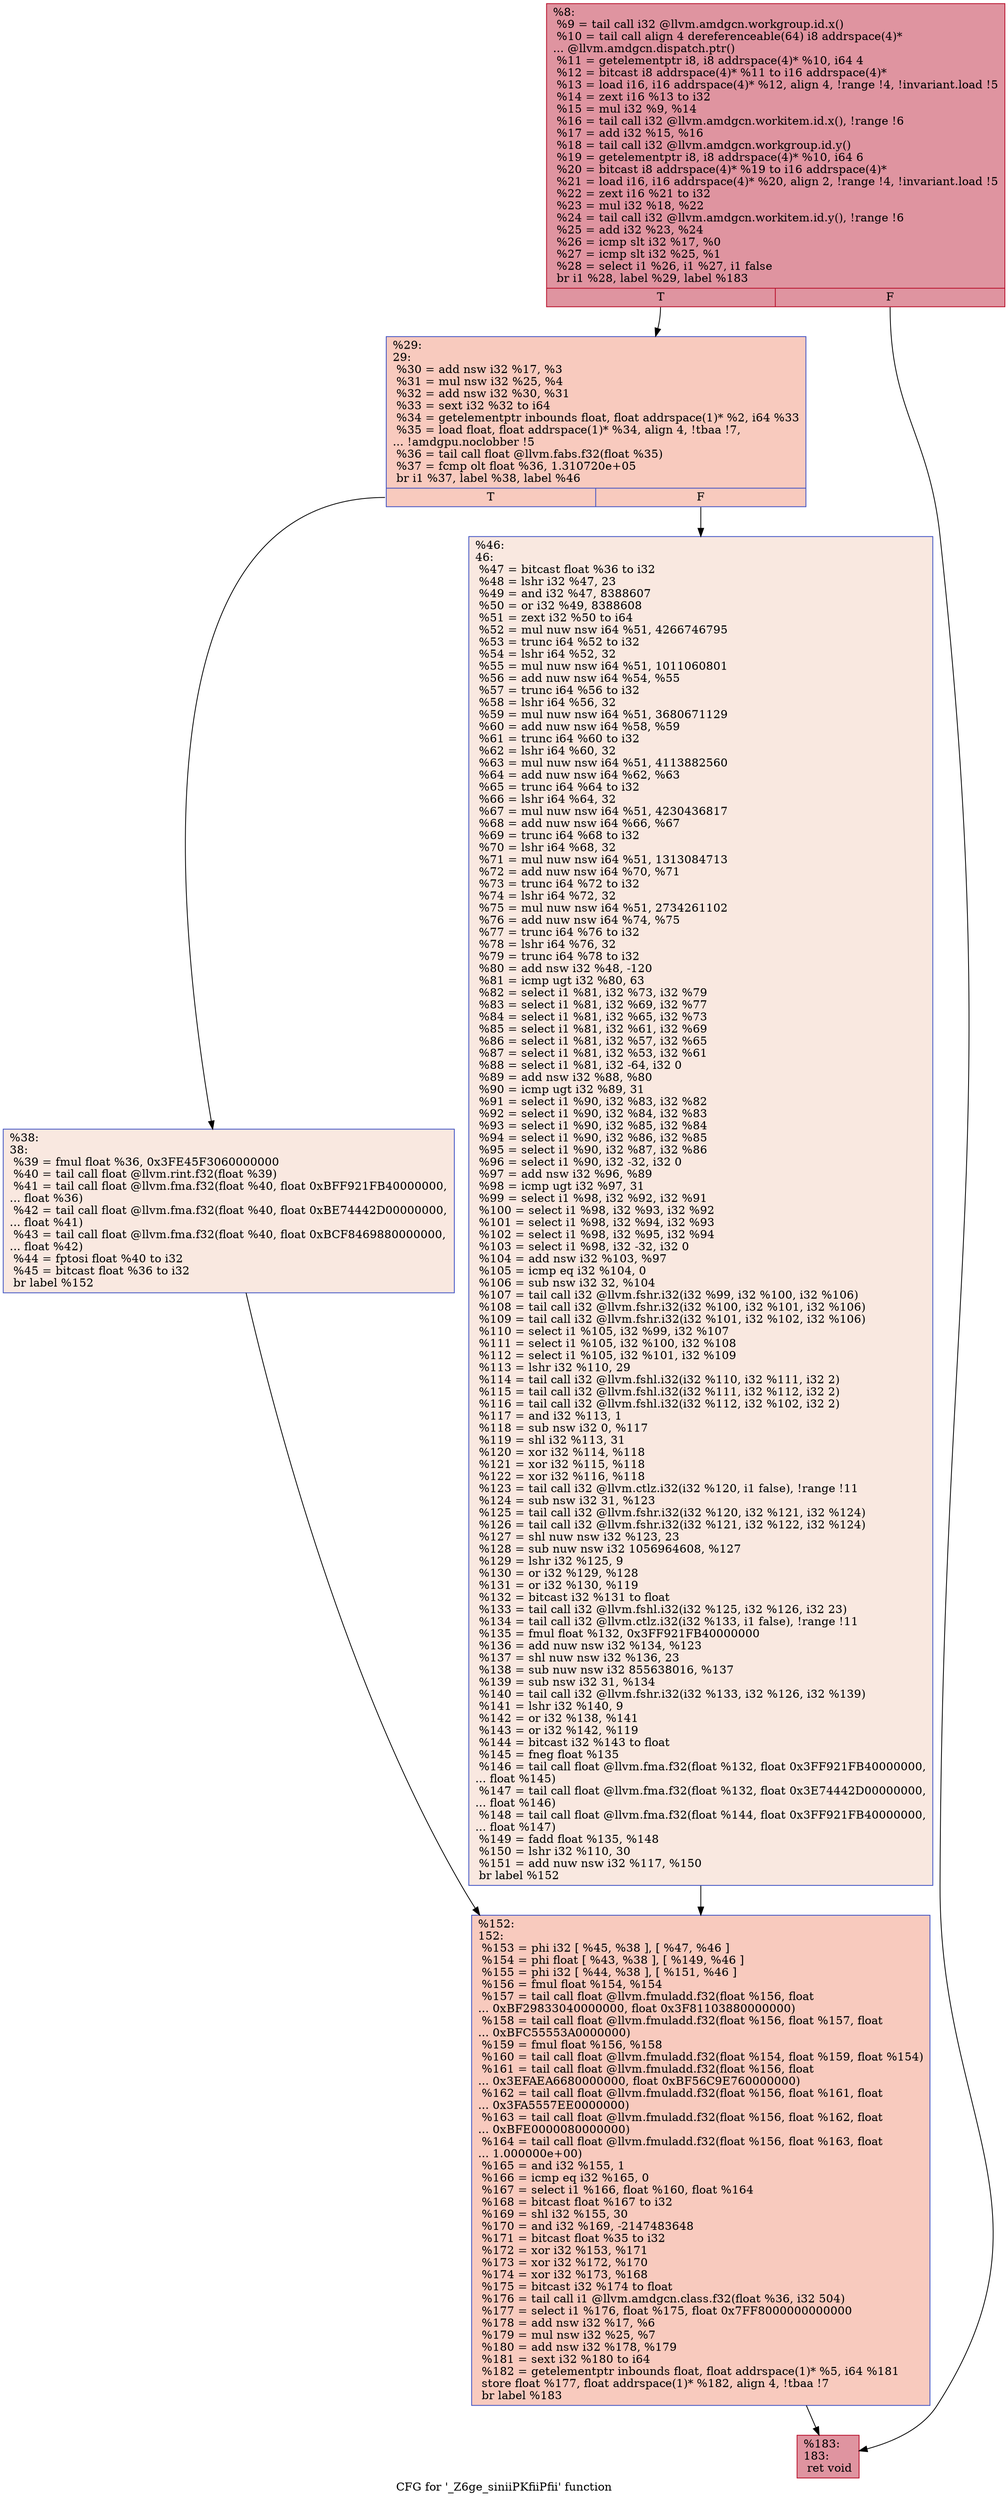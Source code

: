 digraph "CFG for '_Z6ge_siniiPKfiiPfii' function" {
	label="CFG for '_Z6ge_siniiPKfiiPfii' function";

	Node0x50c61c0 [shape=record,color="#b70d28ff", style=filled, fillcolor="#b70d2870",label="{%8:\l  %9 = tail call i32 @llvm.amdgcn.workgroup.id.x()\l  %10 = tail call align 4 dereferenceable(64) i8 addrspace(4)*\l... @llvm.amdgcn.dispatch.ptr()\l  %11 = getelementptr i8, i8 addrspace(4)* %10, i64 4\l  %12 = bitcast i8 addrspace(4)* %11 to i16 addrspace(4)*\l  %13 = load i16, i16 addrspace(4)* %12, align 4, !range !4, !invariant.load !5\l  %14 = zext i16 %13 to i32\l  %15 = mul i32 %9, %14\l  %16 = tail call i32 @llvm.amdgcn.workitem.id.x(), !range !6\l  %17 = add i32 %15, %16\l  %18 = tail call i32 @llvm.amdgcn.workgroup.id.y()\l  %19 = getelementptr i8, i8 addrspace(4)* %10, i64 6\l  %20 = bitcast i8 addrspace(4)* %19 to i16 addrspace(4)*\l  %21 = load i16, i16 addrspace(4)* %20, align 2, !range !4, !invariant.load !5\l  %22 = zext i16 %21 to i32\l  %23 = mul i32 %18, %22\l  %24 = tail call i32 @llvm.amdgcn.workitem.id.y(), !range !6\l  %25 = add i32 %23, %24\l  %26 = icmp slt i32 %17, %0\l  %27 = icmp slt i32 %25, %1\l  %28 = select i1 %26, i1 %27, i1 false\l  br i1 %28, label %29, label %183\l|{<s0>T|<s1>F}}"];
	Node0x50c61c0:s0 -> Node0x50c9c00;
	Node0x50c61c0:s1 -> Node0x50c9c90;
	Node0x50c9c00 [shape=record,color="#3d50c3ff", style=filled, fillcolor="#ef886b70",label="{%29:\l29:                                               \l  %30 = add nsw i32 %17, %3\l  %31 = mul nsw i32 %25, %4\l  %32 = add nsw i32 %30, %31\l  %33 = sext i32 %32 to i64\l  %34 = getelementptr inbounds float, float addrspace(1)* %2, i64 %33\l  %35 = load float, float addrspace(1)* %34, align 4, !tbaa !7,\l... !amdgpu.noclobber !5\l  %36 = tail call float @llvm.fabs.f32(float %35)\l  %37 = fcmp olt float %36, 1.310720e+05\l  br i1 %37, label %38, label %46\l|{<s0>T|<s1>F}}"];
	Node0x50c9c00:s0 -> Node0x50cb050;
	Node0x50c9c00:s1 -> Node0x50cb0e0;
	Node0x50cb050 [shape=record,color="#3d50c3ff", style=filled, fillcolor="#f1ccb870",label="{%38:\l38:                                               \l  %39 = fmul float %36, 0x3FE45F3060000000\l  %40 = tail call float @llvm.rint.f32(float %39)\l  %41 = tail call float @llvm.fma.f32(float %40, float 0xBFF921FB40000000,\l... float %36)\l  %42 = tail call float @llvm.fma.f32(float %40, float 0xBE74442D00000000,\l... float %41)\l  %43 = tail call float @llvm.fma.f32(float %40, float 0xBCF8469880000000,\l... float %42)\l  %44 = fptosi float %40 to i32\l  %45 = bitcast float %36 to i32\l  br label %152\l}"];
	Node0x50cb050 -> Node0x50cbb90;
	Node0x50cb0e0 [shape=record,color="#3d50c3ff", style=filled, fillcolor="#f1ccb870",label="{%46:\l46:                                               \l  %47 = bitcast float %36 to i32\l  %48 = lshr i32 %47, 23\l  %49 = and i32 %47, 8388607\l  %50 = or i32 %49, 8388608\l  %51 = zext i32 %50 to i64\l  %52 = mul nuw nsw i64 %51, 4266746795\l  %53 = trunc i64 %52 to i32\l  %54 = lshr i64 %52, 32\l  %55 = mul nuw nsw i64 %51, 1011060801\l  %56 = add nuw nsw i64 %54, %55\l  %57 = trunc i64 %56 to i32\l  %58 = lshr i64 %56, 32\l  %59 = mul nuw nsw i64 %51, 3680671129\l  %60 = add nuw nsw i64 %58, %59\l  %61 = trunc i64 %60 to i32\l  %62 = lshr i64 %60, 32\l  %63 = mul nuw nsw i64 %51, 4113882560\l  %64 = add nuw nsw i64 %62, %63\l  %65 = trunc i64 %64 to i32\l  %66 = lshr i64 %64, 32\l  %67 = mul nuw nsw i64 %51, 4230436817\l  %68 = add nuw nsw i64 %66, %67\l  %69 = trunc i64 %68 to i32\l  %70 = lshr i64 %68, 32\l  %71 = mul nuw nsw i64 %51, 1313084713\l  %72 = add nuw nsw i64 %70, %71\l  %73 = trunc i64 %72 to i32\l  %74 = lshr i64 %72, 32\l  %75 = mul nuw nsw i64 %51, 2734261102\l  %76 = add nuw nsw i64 %74, %75\l  %77 = trunc i64 %76 to i32\l  %78 = lshr i64 %76, 32\l  %79 = trunc i64 %78 to i32\l  %80 = add nsw i32 %48, -120\l  %81 = icmp ugt i32 %80, 63\l  %82 = select i1 %81, i32 %73, i32 %79\l  %83 = select i1 %81, i32 %69, i32 %77\l  %84 = select i1 %81, i32 %65, i32 %73\l  %85 = select i1 %81, i32 %61, i32 %69\l  %86 = select i1 %81, i32 %57, i32 %65\l  %87 = select i1 %81, i32 %53, i32 %61\l  %88 = select i1 %81, i32 -64, i32 0\l  %89 = add nsw i32 %88, %80\l  %90 = icmp ugt i32 %89, 31\l  %91 = select i1 %90, i32 %83, i32 %82\l  %92 = select i1 %90, i32 %84, i32 %83\l  %93 = select i1 %90, i32 %85, i32 %84\l  %94 = select i1 %90, i32 %86, i32 %85\l  %95 = select i1 %90, i32 %87, i32 %86\l  %96 = select i1 %90, i32 -32, i32 0\l  %97 = add nsw i32 %96, %89\l  %98 = icmp ugt i32 %97, 31\l  %99 = select i1 %98, i32 %92, i32 %91\l  %100 = select i1 %98, i32 %93, i32 %92\l  %101 = select i1 %98, i32 %94, i32 %93\l  %102 = select i1 %98, i32 %95, i32 %94\l  %103 = select i1 %98, i32 -32, i32 0\l  %104 = add nsw i32 %103, %97\l  %105 = icmp eq i32 %104, 0\l  %106 = sub nsw i32 32, %104\l  %107 = tail call i32 @llvm.fshr.i32(i32 %99, i32 %100, i32 %106)\l  %108 = tail call i32 @llvm.fshr.i32(i32 %100, i32 %101, i32 %106)\l  %109 = tail call i32 @llvm.fshr.i32(i32 %101, i32 %102, i32 %106)\l  %110 = select i1 %105, i32 %99, i32 %107\l  %111 = select i1 %105, i32 %100, i32 %108\l  %112 = select i1 %105, i32 %101, i32 %109\l  %113 = lshr i32 %110, 29\l  %114 = tail call i32 @llvm.fshl.i32(i32 %110, i32 %111, i32 2)\l  %115 = tail call i32 @llvm.fshl.i32(i32 %111, i32 %112, i32 2)\l  %116 = tail call i32 @llvm.fshl.i32(i32 %112, i32 %102, i32 2)\l  %117 = and i32 %113, 1\l  %118 = sub nsw i32 0, %117\l  %119 = shl i32 %113, 31\l  %120 = xor i32 %114, %118\l  %121 = xor i32 %115, %118\l  %122 = xor i32 %116, %118\l  %123 = tail call i32 @llvm.ctlz.i32(i32 %120, i1 false), !range !11\l  %124 = sub nsw i32 31, %123\l  %125 = tail call i32 @llvm.fshr.i32(i32 %120, i32 %121, i32 %124)\l  %126 = tail call i32 @llvm.fshr.i32(i32 %121, i32 %122, i32 %124)\l  %127 = shl nuw nsw i32 %123, 23\l  %128 = sub nuw nsw i32 1056964608, %127\l  %129 = lshr i32 %125, 9\l  %130 = or i32 %129, %128\l  %131 = or i32 %130, %119\l  %132 = bitcast i32 %131 to float\l  %133 = tail call i32 @llvm.fshl.i32(i32 %125, i32 %126, i32 23)\l  %134 = tail call i32 @llvm.ctlz.i32(i32 %133, i1 false), !range !11\l  %135 = fmul float %132, 0x3FF921FB40000000\l  %136 = add nuw nsw i32 %134, %123\l  %137 = shl nuw nsw i32 %136, 23\l  %138 = sub nuw nsw i32 855638016, %137\l  %139 = sub nsw i32 31, %134\l  %140 = tail call i32 @llvm.fshr.i32(i32 %133, i32 %126, i32 %139)\l  %141 = lshr i32 %140, 9\l  %142 = or i32 %138, %141\l  %143 = or i32 %142, %119\l  %144 = bitcast i32 %143 to float\l  %145 = fneg float %135\l  %146 = tail call float @llvm.fma.f32(float %132, float 0x3FF921FB40000000,\l... float %145)\l  %147 = tail call float @llvm.fma.f32(float %132, float 0x3E74442D00000000,\l... float %146)\l  %148 = tail call float @llvm.fma.f32(float %144, float 0x3FF921FB40000000,\l... float %147)\l  %149 = fadd float %135, %148\l  %150 = lshr i32 %110, 30\l  %151 = add nuw nsw i32 %117, %150\l  br label %152\l}"];
	Node0x50cb0e0 -> Node0x50cbb90;
	Node0x50cbb90 [shape=record,color="#3d50c3ff", style=filled, fillcolor="#ef886b70",label="{%152:\l152:                                              \l  %153 = phi i32 [ %45, %38 ], [ %47, %46 ]\l  %154 = phi float [ %43, %38 ], [ %149, %46 ]\l  %155 = phi i32 [ %44, %38 ], [ %151, %46 ]\l  %156 = fmul float %154, %154\l  %157 = tail call float @llvm.fmuladd.f32(float %156, float\l... 0xBF29833040000000, float 0x3F81103880000000)\l  %158 = tail call float @llvm.fmuladd.f32(float %156, float %157, float\l... 0xBFC55553A0000000)\l  %159 = fmul float %156, %158\l  %160 = tail call float @llvm.fmuladd.f32(float %154, float %159, float %154)\l  %161 = tail call float @llvm.fmuladd.f32(float %156, float\l... 0x3EFAEA6680000000, float 0xBF56C9E760000000)\l  %162 = tail call float @llvm.fmuladd.f32(float %156, float %161, float\l... 0x3FA5557EE0000000)\l  %163 = tail call float @llvm.fmuladd.f32(float %156, float %162, float\l... 0xBFE0000080000000)\l  %164 = tail call float @llvm.fmuladd.f32(float %156, float %163, float\l... 1.000000e+00)\l  %165 = and i32 %155, 1\l  %166 = icmp eq i32 %165, 0\l  %167 = select i1 %166, float %160, float %164\l  %168 = bitcast float %167 to i32\l  %169 = shl i32 %155, 30\l  %170 = and i32 %169, -2147483648\l  %171 = bitcast float %35 to i32\l  %172 = xor i32 %153, %171\l  %173 = xor i32 %172, %170\l  %174 = xor i32 %173, %168\l  %175 = bitcast i32 %174 to float\l  %176 = tail call i1 @llvm.amdgcn.class.f32(float %36, i32 504)\l  %177 = select i1 %176, float %175, float 0x7FF8000000000000\l  %178 = add nsw i32 %17, %6\l  %179 = mul nsw i32 %25, %7\l  %180 = add nsw i32 %178, %179\l  %181 = sext i32 %180 to i64\l  %182 = getelementptr inbounds float, float addrspace(1)* %5, i64 %181\l  store float %177, float addrspace(1)* %182, align 4, !tbaa !7\l  br label %183\l}"];
	Node0x50cbb90 -> Node0x50c9c90;
	Node0x50c9c90 [shape=record,color="#b70d28ff", style=filled, fillcolor="#b70d2870",label="{%183:\l183:                                              \l  ret void\l}"];
}
